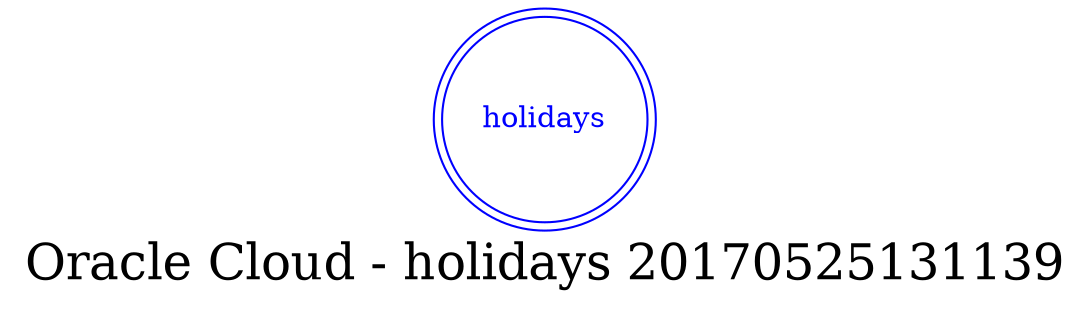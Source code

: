 digraph LexiconGraph {
graph[label="Oracle Cloud - holidays 20170525131139", fontsize=24]
splines=true
"holidays" [color=blue, fontcolor=blue, shape=doublecircle]
}
